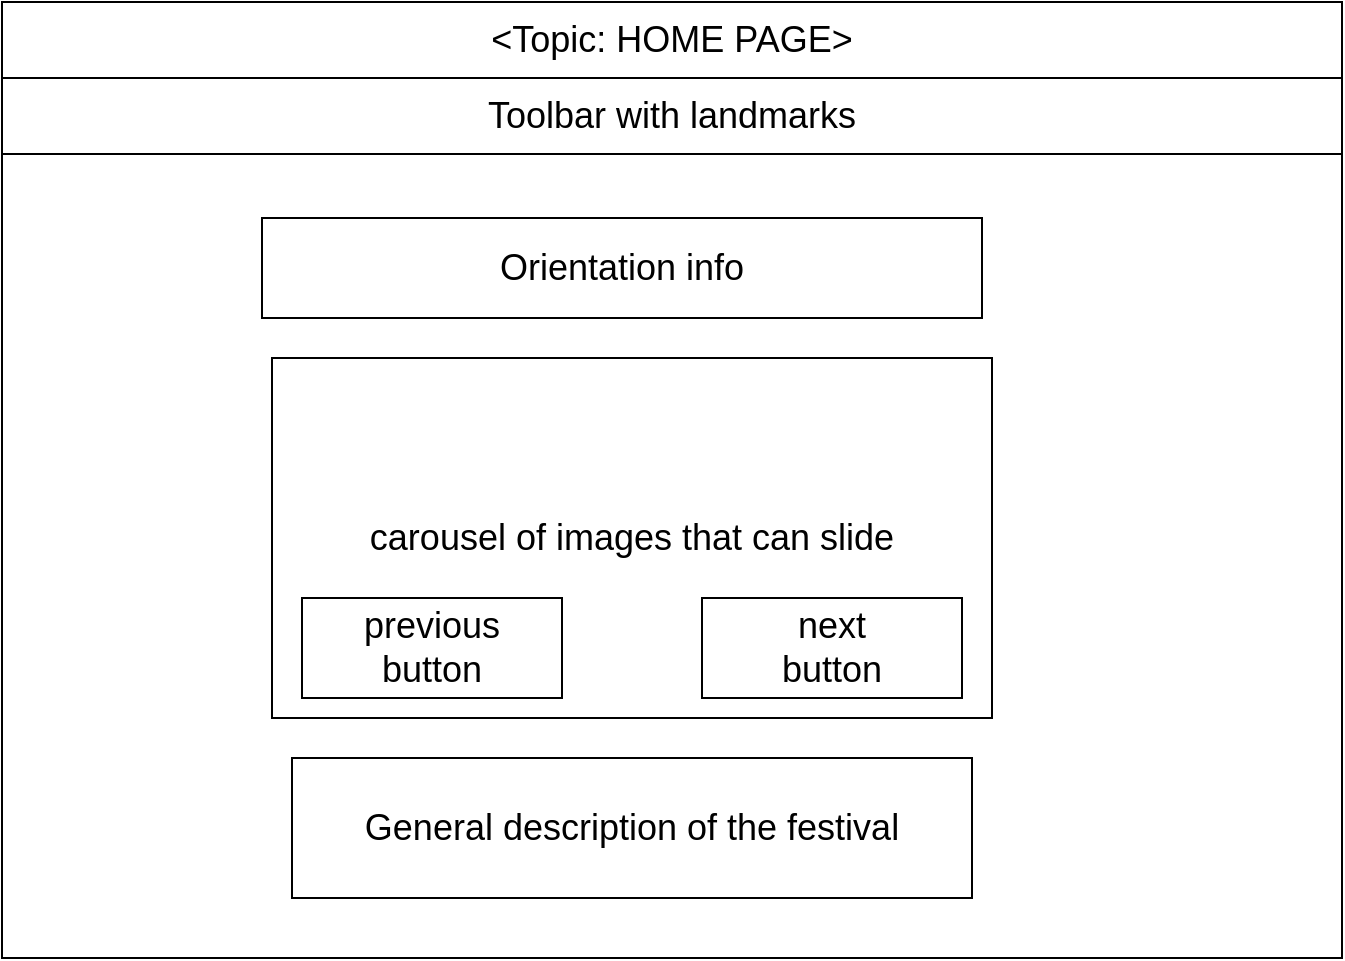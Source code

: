 <mxfile version="10.9.5" type="device"><diagram id="qokz1VBqoCiI0jkoR1iL" name="Page-1"><mxGraphModel dx="864" dy="503" grid="1" gridSize="10" guides="1" tooltips="1" connect="1" arrows="1" fold="1" page="1" pageScale="1" pageWidth="827" pageHeight="1169" math="0" shadow="0"><root><mxCell id="0"/><mxCell id="1" parent="0"/><mxCell id="eXzMivfYzH1ZaRTWCPi--1" value="" style="rounded=0;whiteSpace=wrap;html=1;" parent="1" vertex="1"><mxGeometry x="10" y="42" width="670" height="478" as="geometry"/></mxCell><mxCell id="eXzMivfYzH1ZaRTWCPi--3" value="&lt;span style=&quot;font-size: 18px;&quot;&gt;Toolbar with landmarks&lt;/span&gt;" style="rounded=0;whiteSpace=wrap;html=1;fontSize=18;" parent="1" vertex="1"><mxGeometry x="10" y="80" width="670" height="38" as="geometry"/></mxCell><mxCell id="eXzMivfYzH1ZaRTWCPi--7" value="&lt;font style=&quot;font-size: 18px;&quot;&gt;Orientation info&lt;/font&gt;" style="text;html=1;strokeColor=#000000;fillColor=none;align=center;verticalAlign=middle;whiteSpace=wrap;rounded=0;fontSize=18;" parent="1" vertex="1"><mxGeometry x="140" y="150" width="360" height="50" as="geometry"/></mxCell><mxCell id="VTC8MYAFlPc6sJ_f3Vid-3" value="General description of the festival" style="text;html=1;strokeColor=#000000;fillColor=none;align=center;verticalAlign=middle;whiteSpace=wrap;rounded=0;fontSize=18;" parent="1" vertex="1"><mxGeometry x="155" y="420" width="340" height="70" as="geometry"/></mxCell><mxCell id="67WQq8g5GxD8j6Klwp-M-1" value="&amp;lt;Topic: HOME PAGE&amp;gt;" style="rounded=0;whiteSpace=wrap;html=1;fontSize=18;" parent="1" vertex="1"><mxGeometry x="10" y="42" width="670" height="38" as="geometry"/></mxCell><mxCell id="aF5dPw0uiFM92iWXyhCk-1" value="carousel of images that can slide" style="rounded=0;whiteSpace=wrap;html=1;fontSize=18;" parent="1" vertex="1"><mxGeometry x="145" y="220" width="360" height="180" as="geometry"/></mxCell><mxCell id="3Qb1m4F3GRyLeWrPZsEe-1" value="next&lt;br&gt;button" style="rounded=0;whiteSpace=wrap;html=1;fontSize=18;" vertex="1" parent="1"><mxGeometry x="360" y="340" width="130" height="50" as="geometry"/></mxCell><mxCell id="3Qb1m4F3GRyLeWrPZsEe-2" value="previous&lt;br&gt;button" style="rounded=0;whiteSpace=wrap;html=1;fontSize=18;" vertex="1" parent="1"><mxGeometry x="160" y="340" width="130" height="50" as="geometry"/></mxCell></root></mxGraphModel></diagram></mxfile>